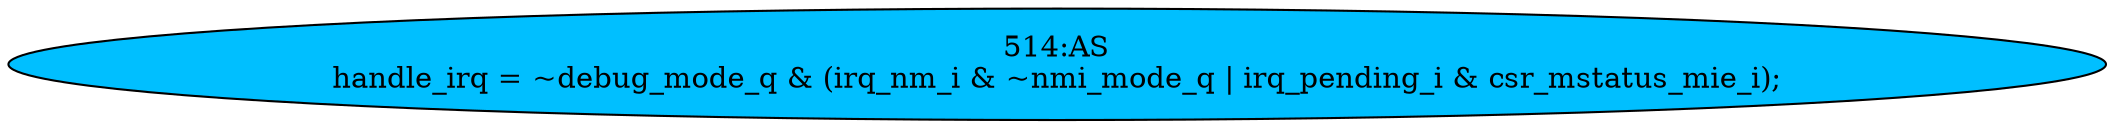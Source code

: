 strict digraph "" {
	node [label="\N"];
	"514:AS"	 [ast="<pyverilog.vparser.ast.Assign object at 0x7f7736bbced0>",
		def_var="['handle_irq']",
		fillcolor=deepskyblue,
		label="514:AS
handle_irq = ~debug_mode_q & (irq_nm_i & ~nmi_mode_q | irq_pending_i & csr_mstatus_mie_i);",
		statements="[]",
		style=filled,
		typ=Assign,
		use_var="['debug_mode_q', 'irq_nm_i', 'nmi_mode_q', 'irq_pending_i', 'csr_mstatus_mie_i']"];
}
